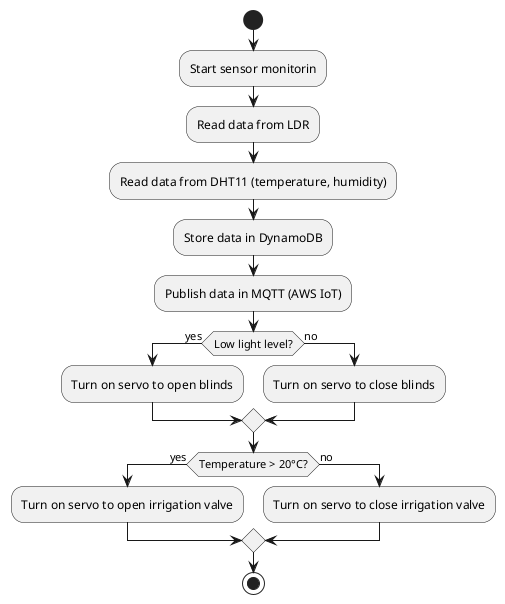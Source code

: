@startuml
start
:Start sensor monitorin;
:Read data from LDR;
:Read data from DHT11 (temperature, humidity);
:Store data in DynamoDB;
:Publish data in MQTT (AWS IoT);
if (Low light level?) then (yes)
  :Turn on servo to open blinds;
else (no)
  :Turn on servo to close blinds;
endif
if (Temperature > 20°C?) then (yes)
  :Turn on servo to open irrigation valve;
else (no)
  :Turn on servo to close irrigation valve;
endif
stop
@enduml